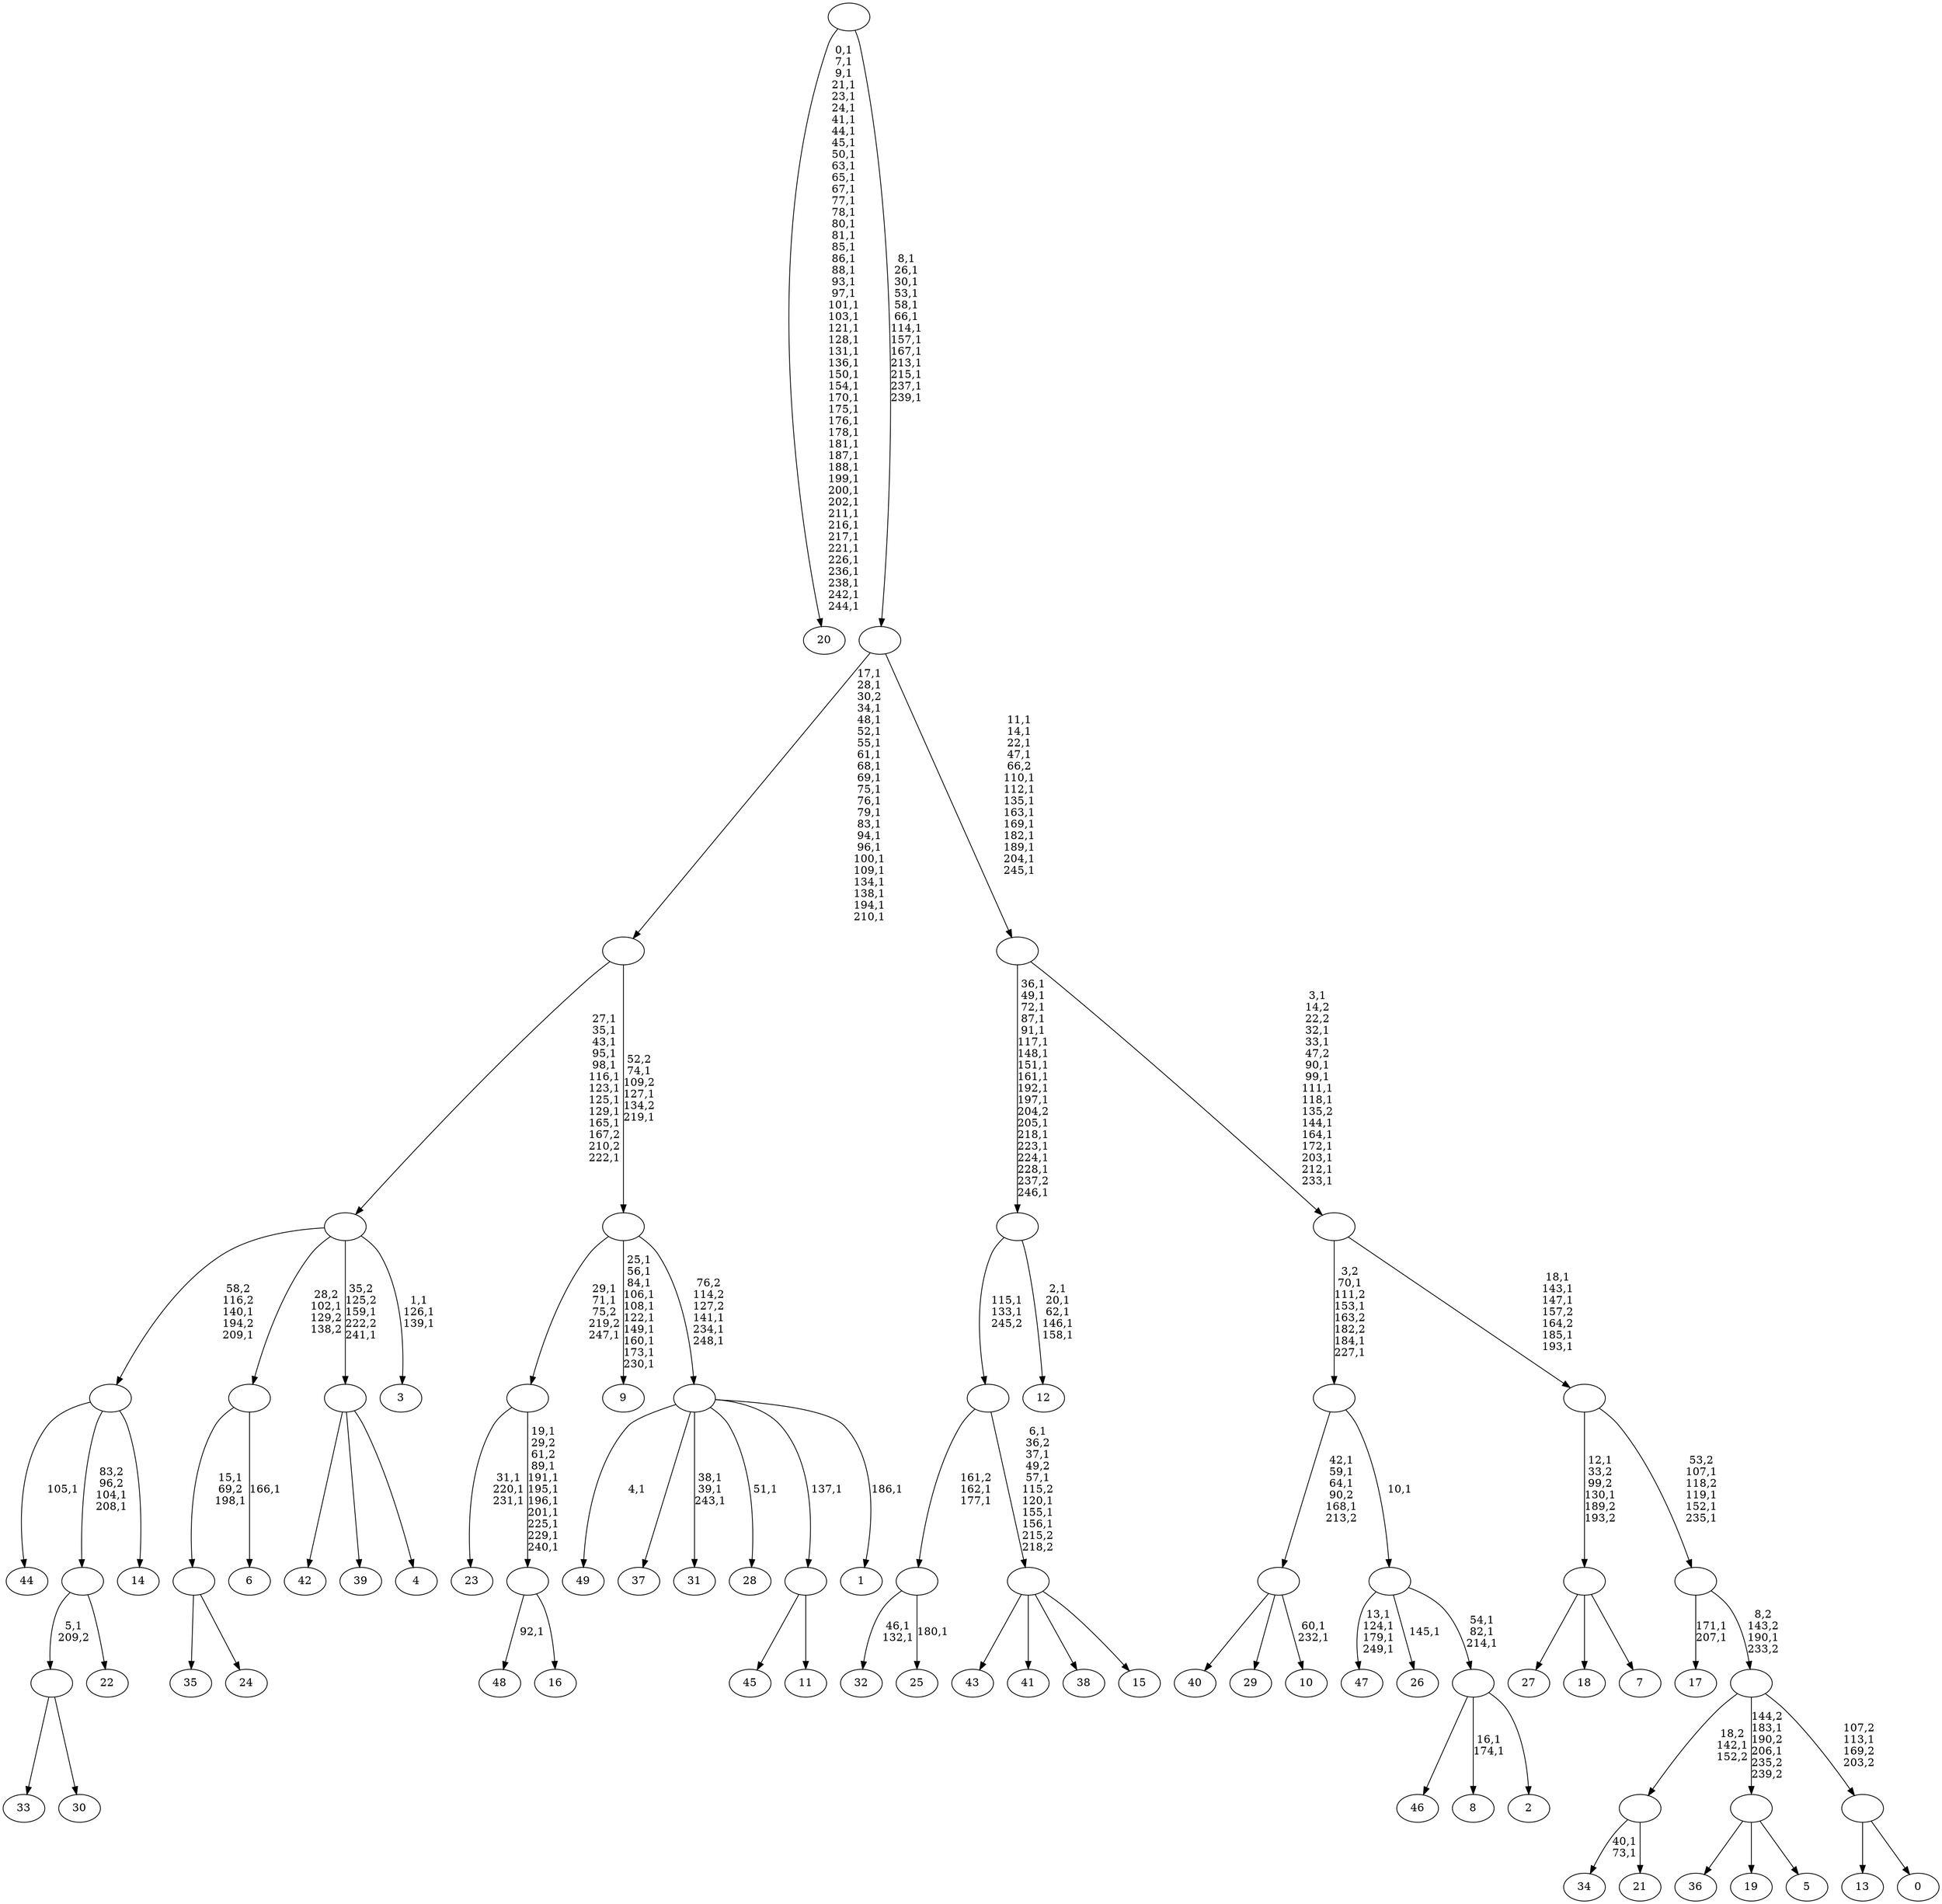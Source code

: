 digraph T {
	300 [label="49"]
	298 [label="48"]
	296 [label="47"]
	291 [label="46"]
	290 [label="45"]
	289 [label="44"]
	287 [label="43"]
	286 [label="42"]
	285 [label="41"]
	284 [label="40"]
	283 [label="39"]
	282 [label="38"]
	281 [label="37"]
	280 [label="36"]
	279 [label="35"]
	278 [label="34"]
	275 [label="33"]
	274 [label="32"]
	271 [label="31"]
	267 [label="30"]
	266 [label=""]
	265 [label="29"]
	264 [label="28"]
	262 [label="27"]
	261 [label="26"]
	259 [label="25"]
	257 [label=""]
	255 [label="24"]
	254 [label=""]
	252 [label="23"]
	248 [label="22"]
	247 [label=""]
	245 [label="21"]
	244 [label=""]
	243 [label="20"]
	193 [label="19"]
	192 [label="18"]
	191 [label="17"]
	188 [label="16"]
	187 [label=""]
	178 [label=""]
	175 [label="15"]
	174 [label=""]
	168 [label=""]
	166 [label="14"]
	165 [label=""]
	163 [label="13"]
	162 [label="12"]
	156 [label=""]
	139 [label="11"]
	138 [label=""]
	137 [label="10"]
	134 [label=""]
	130 [label="9"]
	119 [label="8"]
	116 [label="7"]
	115 [label=""]
	113 [label="6"]
	111 [label=""]
	110 [label="5"]
	109 [label=""]
	107 [label="4"]
	106 [label=""]
	104 [label="3"]
	100 [label=""]
	89 [label="2"]
	88 [label=""]
	85 [label=""]
	84 [label=""]
	80 [label="1"]
	78 [label=""]
	75 [label=""]
	72 [label=""]
	51 [label="0"]
	50 [label=""]
	49 [label=""]
	48 [label=""]
	44 [label=""]
	39 [label=""]
	26 [label=""]
	13 [label=""]
	0 [label=""]
	266 -> 275 [label=""]
	266 -> 267 [label=""]
	257 -> 259 [label="180,1"]
	257 -> 274 [label="46,1\n132,1"]
	254 -> 279 [label=""]
	254 -> 255 [label=""]
	247 -> 266 [label="5,1\n209,2"]
	247 -> 248 [label=""]
	244 -> 278 [label="40,1\n73,1"]
	244 -> 245 [label=""]
	187 -> 298 [label="92,1"]
	187 -> 188 [label=""]
	178 -> 187 [label="19,1\n29,2\n61,2\n89,1\n191,1\n195,1\n196,1\n201,1\n225,1\n229,1\n240,1"]
	178 -> 252 [label="31,1\n220,1\n231,1"]
	174 -> 287 [label=""]
	174 -> 285 [label=""]
	174 -> 282 [label=""]
	174 -> 175 [label=""]
	168 -> 174 [label="6,1\n36,2\n37,1\n49,2\n57,1\n115,2\n120,1\n155,1\n156,1\n215,2\n218,2"]
	168 -> 257 [label="161,2\n162,1\n177,1"]
	165 -> 247 [label="83,2\n96,2\n104,1\n208,1"]
	165 -> 289 [label="105,1"]
	165 -> 166 [label=""]
	156 -> 162 [label="2,1\n20,1\n62,1\n146,1\n158,1"]
	156 -> 168 [label="115,1\n133,1\n245,2"]
	138 -> 290 [label=""]
	138 -> 139 [label=""]
	134 -> 137 [label="60,1\n232,1"]
	134 -> 284 [label=""]
	134 -> 265 [label=""]
	115 -> 262 [label=""]
	115 -> 192 [label=""]
	115 -> 116 [label=""]
	111 -> 113 [label="166,1"]
	111 -> 254 [label="15,1\n69,2\n198,1"]
	109 -> 280 [label=""]
	109 -> 193 [label=""]
	109 -> 110 [label=""]
	106 -> 286 [label=""]
	106 -> 283 [label=""]
	106 -> 107 [label=""]
	100 -> 104 [label="1,1\n126,1\n139,1"]
	100 -> 106 [label="35,2\n125,2\n159,1\n222,2\n241,1"]
	100 -> 165 [label="58,2\n116,2\n140,1\n194,2\n209,1"]
	100 -> 111 [label="28,2\n102,1\n129,2\n138,2"]
	88 -> 119 [label="16,1\n174,1"]
	88 -> 291 [label=""]
	88 -> 89 [label=""]
	85 -> 88 [label="54,1\n82,1\n214,1"]
	85 -> 261 [label="145,1"]
	85 -> 296 [label="13,1\n124,1\n179,1\n249,1"]
	84 -> 134 [label="42,1\n59,1\n64,1\n90,2\n168,1\n213,2"]
	84 -> 85 [label="10,1"]
	78 -> 80 [label="186,1"]
	78 -> 264 [label="51,1"]
	78 -> 271 [label="38,1\n39,1\n243,1"]
	78 -> 300 [label="4,1"]
	78 -> 281 [label=""]
	78 -> 138 [label="137,1"]
	75 -> 78 [label="76,2\n114,2\n127,2\n141,1\n234,1\n248,1"]
	75 -> 130 [label="25,1\n56,1\n84,1\n106,1\n108,1\n122,1\n149,1\n160,1\n173,1\n230,1"]
	75 -> 178 [label="29,1\n71,1\n75,2\n219,2\n247,1"]
	72 -> 75 [label="52,2\n74,1\n109,2\n127,1\n134,2\n219,1"]
	72 -> 100 [label="27,1\n35,1\n43,1\n95,1\n98,1\n116,1\n123,1\n125,1\n129,1\n165,1\n167,2\n210,2\n222,1"]
	50 -> 163 [label=""]
	50 -> 51 [label=""]
	49 -> 109 [label="144,2\n183,1\n190,2\n206,1\n235,2\n239,2"]
	49 -> 244 [label="18,2\n142,1\n152,2"]
	49 -> 50 [label="107,2\n113,1\n169,2\n203,2"]
	48 -> 191 [label="171,1\n207,1"]
	48 -> 49 [label="8,2\n143,2\n190,1\n233,2"]
	44 -> 48 [label="53,2\n107,1\n118,2\n119,1\n152,1\n235,1"]
	44 -> 115 [label="12,1\n33,2\n99,2\n130,1\n189,2\n193,2"]
	39 -> 44 [label="18,1\n143,1\n147,1\n157,2\n164,2\n185,1\n193,1"]
	39 -> 84 [label="3,2\n70,1\n111,2\n153,1\n163,2\n182,2\n184,1\n227,1"]
	26 -> 39 [label="3,1\n14,2\n22,2\n32,1\n33,1\n47,2\n90,1\n99,1\n111,1\n118,1\n135,2\n144,1\n164,1\n172,1\n203,1\n212,1\n233,1"]
	26 -> 156 [label="36,1\n49,1\n72,1\n87,1\n91,1\n117,1\n148,1\n151,1\n161,1\n192,1\n197,1\n204,2\n205,1\n218,1\n223,1\n224,1\n228,1\n237,2\n246,1"]
	13 -> 26 [label="11,1\n14,1\n22,1\n47,1\n66,2\n110,1\n112,1\n135,1\n163,1\n169,1\n182,1\n189,1\n204,1\n245,1"]
	13 -> 72 [label="17,1\n28,1\n30,2\n34,1\n48,1\n52,1\n55,1\n61,1\n68,1\n69,1\n75,1\n76,1\n79,1\n83,1\n94,1\n96,1\n100,1\n109,1\n134,1\n138,1\n194,1\n210,1"]
	0 -> 13 [label="8,1\n26,1\n30,1\n53,1\n58,1\n66,1\n114,1\n157,1\n167,1\n213,1\n215,1\n237,1\n239,1"]
	0 -> 243 [label="0,1\n7,1\n9,1\n21,1\n23,1\n24,1\n41,1\n44,1\n45,1\n50,1\n63,1\n65,1\n67,1\n77,1\n78,1\n80,1\n81,1\n85,1\n86,1\n88,1\n93,1\n97,1\n101,1\n103,1\n121,1\n128,1\n131,1\n136,1\n150,1\n154,1\n170,1\n175,1\n176,1\n178,1\n181,1\n187,1\n188,1\n199,1\n200,1\n202,1\n211,1\n216,1\n217,1\n221,1\n226,1\n236,1\n238,1\n242,1\n244,1"]
}
